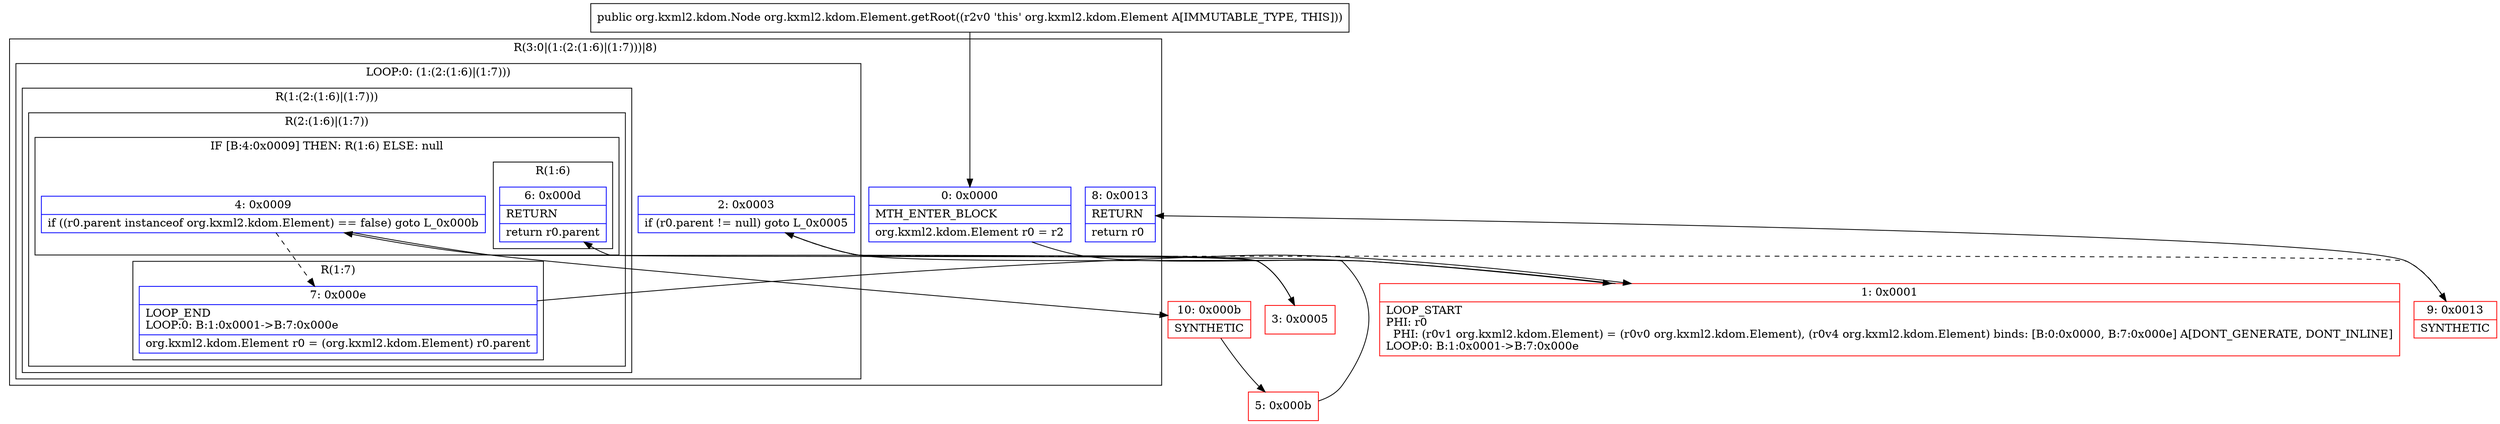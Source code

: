 digraph "CFG fororg.kxml2.kdom.Element.getRoot()Lorg\/kxml2\/kdom\/Node;" {
subgraph cluster_Region_176720921 {
label = "R(3:0|(1:(2:(1:6)|(1:7)))|8)";
node [shape=record,color=blue];
Node_0 [shape=record,label="{0\:\ 0x0000|MTH_ENTER_BLOCK\l|org.kxml2.kdom.Element r0 = r2\l}"];
subgraph cluster_LoopRegion_947121950 {
label = "LOOP:0: (1:(2:(1:6)|(1:7)))";
node [shape=record,color=blue];
Node_2 [shape=record,label="{2\:\ 0x0003|if (r0.parent != null) goto L_0x0005\l}"];
subgraph cluster_Region_939244783 {
label = "R(1:(2:(1:6)|(1:7)))";
node [shape=record,color=blue];
subgraph cluster_Region_1408501777 {
label = "R(2:(1:6)|(1:7))";
node [shape=record,color=blue];
subgraph cluster_IfRegion_1618823086 {
label = "IF [B:4:0x0009] THEN: R(1:6) ELSE: null";
node [shape=record,color=blue];
Node_4 [shape=record,label="{4\:\ 0x0009|if ((r0.parent instanceof org.kxml2.kdom.Element) == false) goto L_0x000b\l}"];
subgraph cluster_Region_786167804 {
label = "R(1:6)";
node [shape=record,color=blue];
Node_6 [shape=record,label="{6\:\ 0x000d|RETURN\l|return r0.parent\l}"];
}
}
subgraph cluster_Region_210039817 {
label = "R(1:7)";
node [shape=record,color=blue];
Node_7 [shape=record,label="{7\:\ 0x000e|LOOP_END\lLOOP:0: B:1:0x0001\-\>B:7:0x000e\l|org.kxml2.kdom.Element r0 = (org.kxml2.kdom.Element) r0.parent\l}"];
}
}
}
}
Node_8 [shape=record,label="{8\:\ 0x0013|RETURN\l|return r0\l}"];
}
Node_1 [shape=record,color=red,label="{1\:\ 0x0001|LOOP_START\lPHI: r0 \l  PHI: (r0v1 org.kxml2.kdom.Element) = (r0v0 org.kxml2.kdom.Element), (r0v4 org.kxml2.kdom.Element) binds: [B:0:0x0000, B:7:0x000e] A[DONT_GENERATE, DONT_INLINE]\lLOOP:0: B:1:0x0001\-\>B:7:0x000e\l}"];
Node_3 [shape=record,color=red,label="{3\:\ 0x0005}"];
Node_5 [shape=record,color=red,label="{5\:\ 0x000b}"];
Node_9 [shape=record,color=red,label="{9\:\ 0x0013|SYNTHETIC\l}"];
Node_10 [shape=record,color=red,label="{10\:\ 0x000b|SYNTHETIC\l}"];
MethodNode[shape=record,label="{public org.kxml2.kdom.Node org.kxml2.kdom.Element.getRoot((r2v0 'this' org.kxml2.kdom.Element A[IMMUTABLE_TYPE, THIS])) }"];
MethodNode -> Node_0;
Node_0 -> Node_1;
Node_2 -> Node_3;
Node_2 -> Node_9[style=dashed];
Node_4 -> Node_7[style=dashed];
Node_4 -> Node_10;
Node_7 -> Node_1;
Node_1 -> Node_2;
Node_3 -> Node_4;
Node_5 -> Node_6;
Node_9 -> Node_8;
Node_10 -> Node_5;
}

